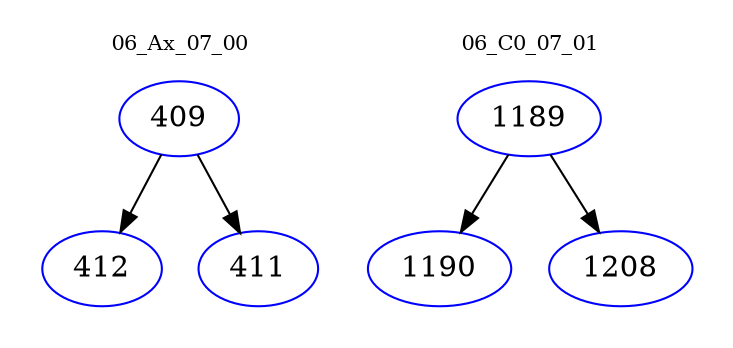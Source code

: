 digraph{
subgraph cluster_0 {
color = white
label = "06_Ax_07_00";
fontsize=10;
T0_409 [label="409", color="blue"]
T0_409 -> T0_412 [color="black"]
T0_412 [label="412", color="blue"]
T0_409 -> T0_411 [color="black"]
T0_411 [label="411", color="blue"]
}
subgraph cluster_1 {
color = white
label = "06_C0_07_01";
fontsize=10;
T1_1189 [label="1189", color="blue"]
T1_1189 -> T1_1190 [color="black"]
T1_1190 [label="1190", color="blue"]
T1_1189 -> T1_1208 [color="black"]
T1_1208 [label="1208", color="blue"]
}
}
